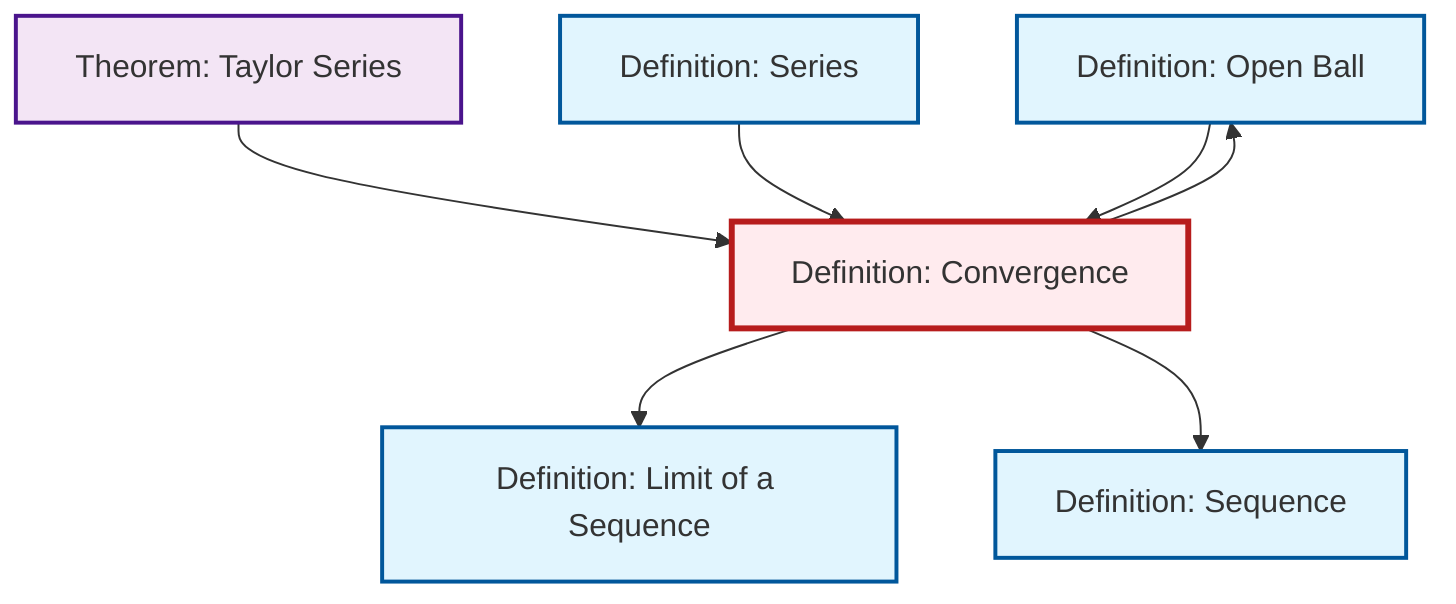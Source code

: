 graph TD
    classDef definition fill:#e1f5fe,stroke:#01579b,stroke-width:2px
    classDef theorem fill:#f3e5f5,stroke:#4a148c,stroke-width:2px
    classDef axiom fill:#fff3e0,stroke:#e65100,stroke-width:2px
    classDef example fill:#e8f5e9,stroke:#1b5e20,stroke-width:2px
    classDef current fill:#ffebee,stroke:#b71c1c,stroke-width:3px
    def-limit["Definition: Limit of a Sequence"]:::definition
    def-open-ball["Definition: Open Ball"]:::definition
    thm-taylor-series["Theorem: Taylor Series"]:::theorem
    def-convergence["Definition: Convergence"]:::definition
    def-series["Definition: Series"]:::definition
    def-sequence["Definition: Sequence"]:::definition
    def-convergence --> def-limit
    thm-taylor-series --> def-convergence
    def-series --> def-convergence
    def-open-ball --> def-convergence
    def-convergence --> def-sequence
    def-convergence --> def-open-ball
    class def-convergence current